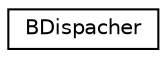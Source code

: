 digraph "Graphical Class Hierarchy"
{
 // LATEX_PDF_SIZE
  edge [fontname="Helvetica",fontsize="10",labelfontname="Helvetica",labelfontsize="10"];
  node [fontname="Helvetica",fontsize="10",shape=record];
  rankdir="LR";
  Node0 [label="BDispacher",height=0.2,width=0.4,color="black", fillcolor="white", style="filled",URL="$class_b_dispacher.html",tooltip=" "];
}

